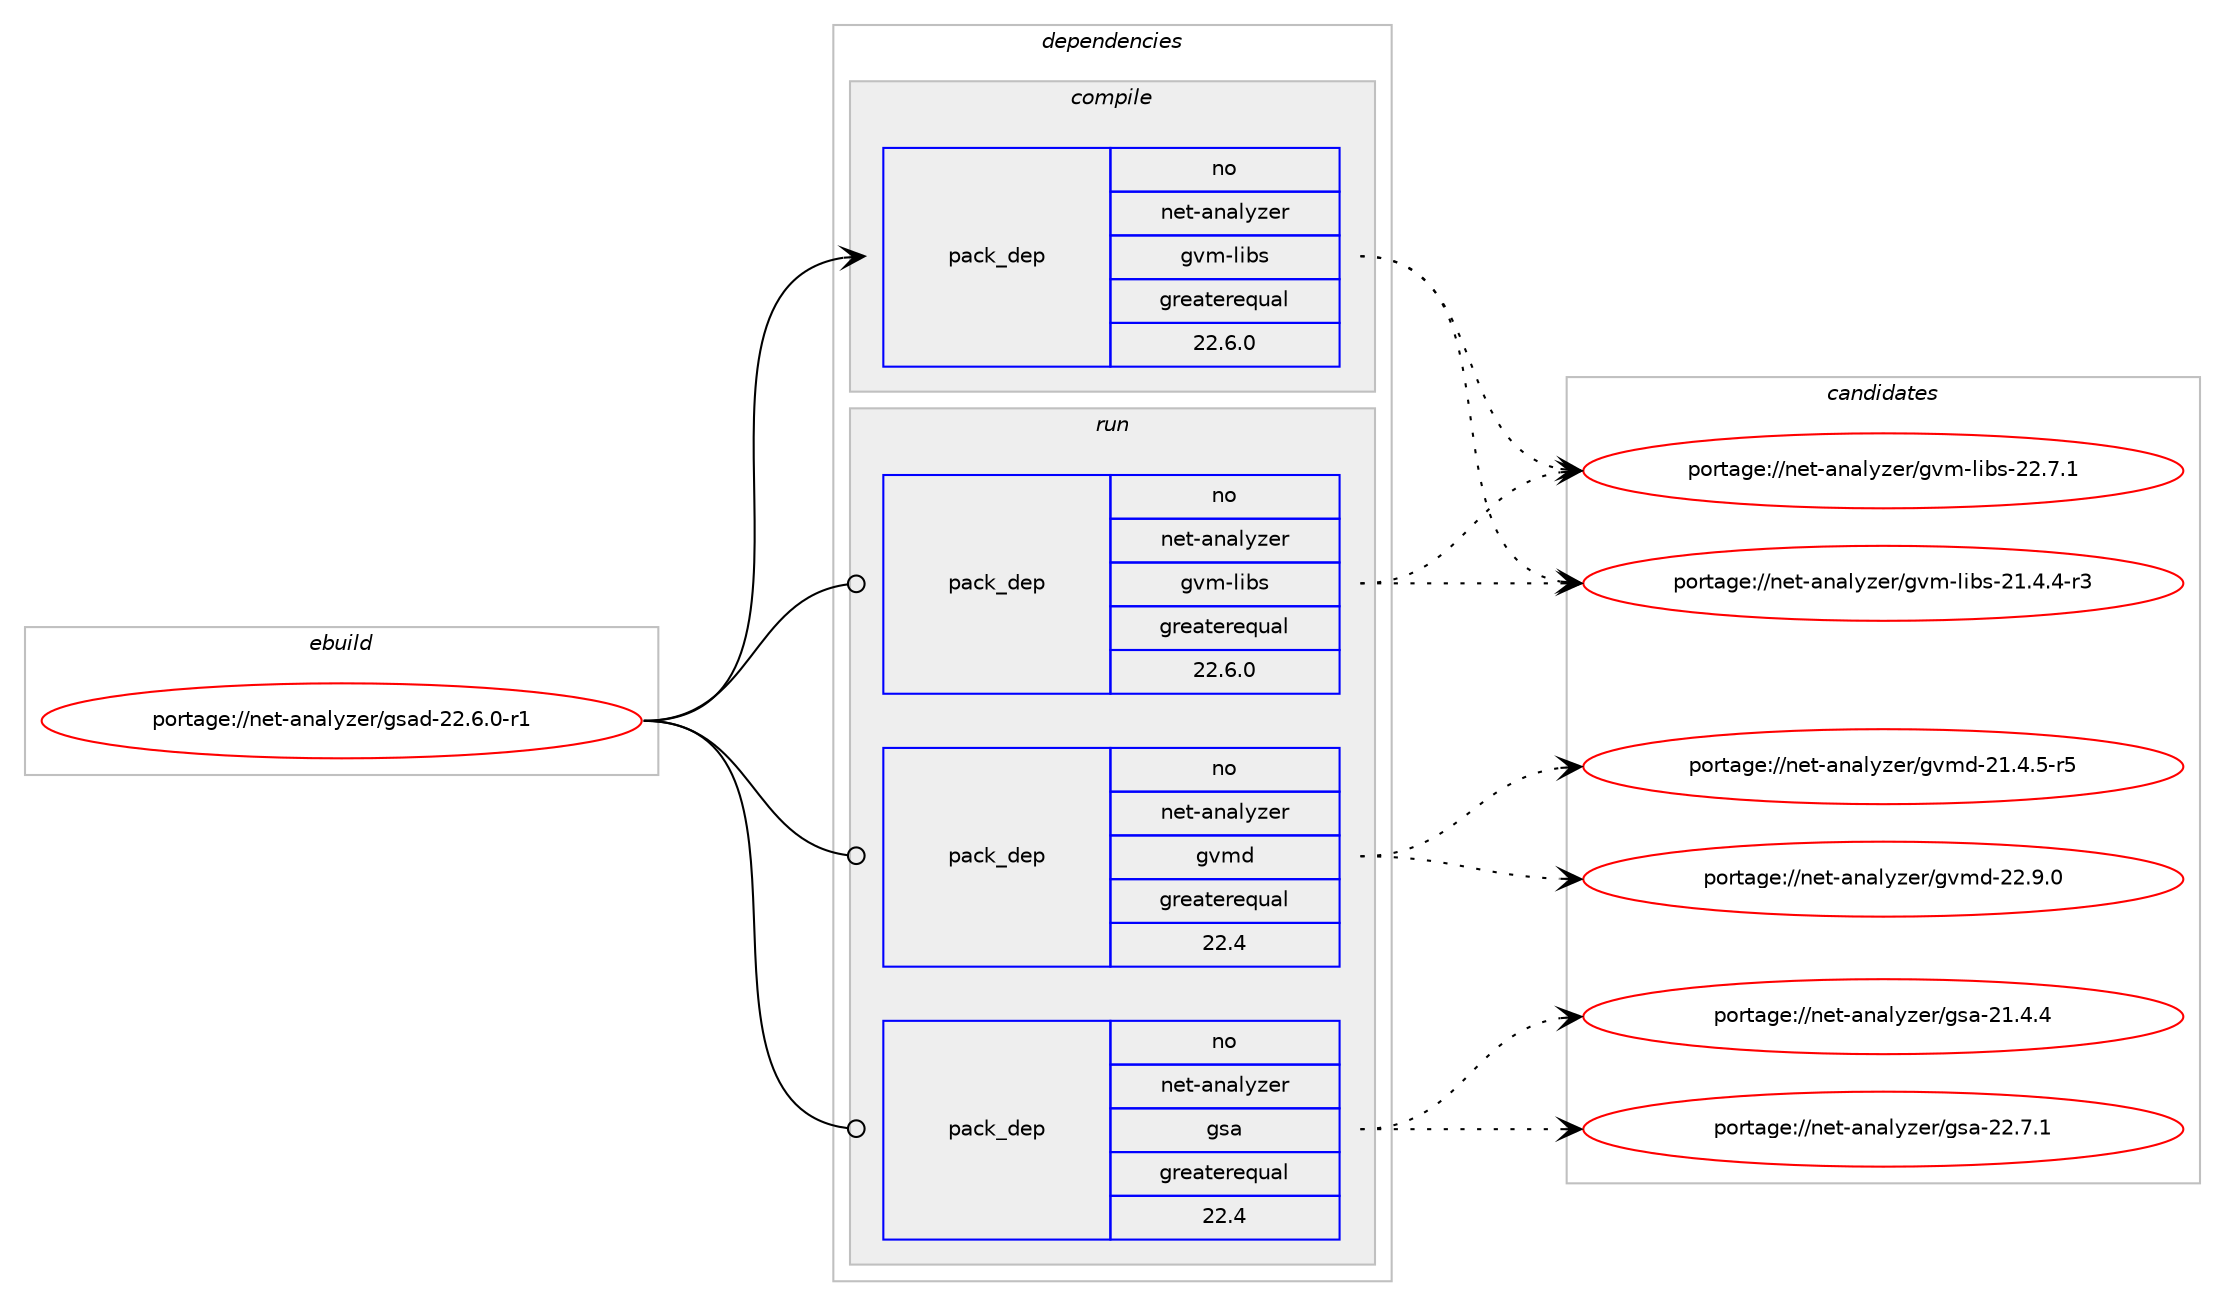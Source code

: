digraph prolog {

# *************
# Graph options
# *************

newrank=true;
concentrate=true;
compound=true;
graph [rankdir=LR,fontname=Helvetica,fontsize=10,ranksep=1.5];#, ranksep=2.5, nodesep=0.2];
edge  [arrowhead=vee];
node  [fontname=Helvetica,fontsize=10];

# **********
# The ebuild
# **********

subgraph cluster_leftcol {
color=gray;
rank=same;
label=<<i>ebuild</i>>;
id [label="portage://net-analyzer/gsad-22.6.0-r1", color=red, width=4, href="../net-analyzer/gsad-22.6.0-r1.svg"];
}

# ****************
# The dependencies
# ****************

subgraph cluster_midcol {
color=gray;
label=<<i>dependencies</i>>;
subgraph cluster_compile {
fillcolor="#eeeeee";
style=filled;
label=<<i>compile</i>>;
# *** BEGIN UNKNOWN DEPENDENCY TYPE (TODO) ***
# id -> package_dependency(portage://net-analyzer/gsad-22.6.0-r1,install,no,acct-user,gvm,none,[,,],[],[])
# *** END UNKNOWN DEPENDENCY TYPE (TODO) ***

# *** BEGIN UNKNOWN DEPENDENCY TYPE (TODO) ***
# id -> package_dependency(portage://net-analyzer/gsad-22.6.0-r1,install,no,dev-libs,glib,none,[,,],[slot(2)],[])
# *** END UNKNOWN DEPENDENCY TYPE (TODO) ***

# *** BEGIN UNKNOWN DEPENDENCY TYPE (TODO) ***
# id -> package_dependency(portage://net-analyzer/gsad-22.6.0-r1,install,no,dev-libs,libgcrypt,none,[,,],[slot(0),equal],[])
# *** END UNKNOWN DEPENDENCY TYPE (TODO) ***

# *** BEGIN UNKNOWN DEPENDENCY TYPE (TODO) ***
# id -> package_dependency(portage://net-analyzer/gsad-22.6.0-r1,install,no,dev-libs,libxml2,none,[,,],[],[])
# *** END UNKNOWN DEPENDENCY TYPE (TODO) ***

# *** BEGIN UNKNOWN DEPENDENCY TYPE (TODO) ***
# id -> package_dependency(portage://net-analyzer/gsad-22.6.0-r1,install,no,dev-libs,libxslt,none,[,,],[],[])
# *** END UNKNOWN DEPENDENCY TYPE (TODO) ***

subgraph pack1 {
dependency1 [label=<<TABLE BORDER="0" CELLBORDER="1" CELLSPACING="0" CELLPADDING="4" WIDTH="220"><TR><TD ROWSPAN="6" CELLPADDING="30">pack_dep</TD></TR><TR><TD WIDTH="110">no</TD></TR><TR><TD>net-analyzer</TD></TR><TR><TD>gvm-libs</TD></TR><TR><TD>greaterequal</TD></TR><TR><TD>22.6.0</TD></TR></TABLE>>, shape=none, color=blue];
}
id:e -> dependency1:w [weight=20,style="solid",arrowhead="vee"];
# *** BEGIN UNKNOWN DEPENDENCY TYPE (TODO) ***
# id -> package_dependency(portage://net-analyzer/gsad-22.6.0-r1,install,no,net-libs,gnutls,none,[,,],any_same_slot,[])
# *** END UNKNOWN DEPENDENCY TYPE (TODO) ***

# *** BEGIN UNKNOWN DEPENDENCY TYPE (TODO) ***
# id -> package_dependency(portage://net-analyzer/gsad-22.6.0-r1,install,no,net-libs,libmicrohttpd,none,[,,],any_same_slot,[])
# *** END UNKNOWN DEPENDENCY TYPE (TODO) ***

}
subgraph cluster_compileandrun {
fillcolor="#eeeeee";
style=filled;
label=<<i>compile and run</i>>;
}
subgraph cluster_run {
fillcolor="#eeeeee";
style=filled;
label=<<i>run</i>>;
# *** BEGIN UNKNOWN DEPENDENCY TYPE (TODO) ***
# id -> package_dependency(portage://net-analyzer/gsad-22.6.0-r1,run,no,acct-user,gvm,none,[,,],[],[])
# *** END UNKNOWN DEPENDENCY TYPE (TODO) ***

# *** BEGIN UNKNOWN DEPENDENCY TYPE (TODO) ***
# id -> package_dependency(portage://net-analyzer/gsad-22.6.0-r1,run,no,dev-libs,glib,none,[,,],[slot(2)],[])
# *** END UNKNOWN DEPENDENCY TYPE (TODO) ***

# *** BEGIN UNKNOWN DEPENDENCY TYPE (TODO) ***
# id -> package_dependency(portage://net-analyzer/gsad-22.6.0-r1,run,no,dev-libs,libgcrypt,none,[,,],[slot(0),equal],[])
# *** END UNKNOWN DEPENDENCY TYPE (TODO) ***

# *** BEGIN UNKNOWN DEPENDENCY TYPE (TODO) ***
# id -> package_dependency(portage://net-analyzer/gsad-22.6.0-r1,run,no,dev-libs,libxml2,none,[,,],[],[])
# *** END UNKNOWN DEPENDENCY TYPE (TODO) ***

# *** BEGIN UNKNOWN DEPENDENCY TYPE (TODO) ***
# id -> package_dependency(portage://net-analyzer/gsad-22.6.0-r1,run,no,dev-libs,libxslt,none,[,,],[],[])
# *** END UNKNOWN DEPENDENCY TYPE (TODO) ***

subgraph pack2 {
dependency2 [label=<<TABLE BORDER="0" CELLBORDER="1" CELLSPACING="0" CELLPADDING="4" WIDTH="220"><TR><TD ROWSPAN="6" CELLPADDING="30">pack_dep</TD></TR><TR><TD WIDTH="110">no</TD></TR><TR><TD>net-analyzer</TD></TR><TR><TD>gsa</TD></TR><TR><TD>greaterequal</TD></TR><TR><TD>22.4</TD></TR></TABLE>>, shape=none, color=blue];
}
id:e -> dependency2:w [weight=20,style="solid",arrowhead="odot"];
subgraph pack3 {
dependency3 [label=<<TABLE BORDER="0" CELLBORDER="1" CELLSPACING="0" CELLPADDING="4" WIDTH="220"><TR><TD ROWSPAN="6" CELLPADDING="30">pack_dep</TD></TR><TR><TD WIDTH="110">no</TD></TR><TR><TD>net-analyzer</TD></TR><TR><TD>gvm-libs</TD></TR><TR><TD>greaterequal</TD></TR><TR><TD>22.6.0</TD></TR></TABLE>>, shape=none, color=blue];
}
id:e -> dependency3:w [weight=20,style="solid",arrowhead="odot"];
subgraph pack4 {
dependency4 [label=<<TABLE BORDER="0" CELLBORDER="1" CELLSPACING="0" CELLPADDING="4" WIDTH="220"><TR><TD ROWSPAN="6" CELLPADDING="30">pack_dep</TD></TR><TR><TD WIDTH="110">no</TD></TR><TR><TD>net-analyzer</TD></TR><TR><TD>gvmd</TD></TR><TR><TD>greaterequal</TD></TR><TR><TD>22.4</TD></TR></TABLE>>, shape=none, color=blue];
}
id:e -> dependency4:w [weight=20,style="solid",arrowhead="odot"];
# *** BEGIN UNKNOWN DEPENDENCY TYPE (TODO) ***
# id -> package_dependency(portage://net-analyzer/gsad-22.6.0-r1,run,no,net-analyzer,ospd-openvas,none,[,,],[],[])
# *** END UNKNOWN DEPENDENCY TYPE (TODO) ***

# *** BEGIN UNKNOWN DEPENDENCY TYPE (TODO) ***
# id -> package_dependency(portage://net-analyzer/gsad-22.6.0-r1,run,no,net-libs,gnutls,none,[,,],any_same_slot,[])
# *** END UNKNOWN DEPENDENCY TYPE (TODO) ***

# *** BEGIN UNKNOWN DEPENDENCY TYPE (TODO) ***
# id -> package_dependency(portage://net-analyzer/gsad-22.6.0-r1,run,no,net-libs,libmicrohttpd,none,[,,],any_same_slot,[])
# *** END UNKNOWN DEPENDENCY TYPE (TODO) ***

}
}

# **************
# The candidates
# **************

subgraph cluster_choices {
rank=same;
color=gray;
label=<<i>candidates</i>>;

subgraph choice1 {
color=black;
nodesep=1;
choice110101116459711097108121122101114471031181094510810598115455049465246524511451 [label="portage://net-analyzer/gvm-libs-21.4.4-r3", color=red, width=4,href="../net-analyzer/gvm-libs-21.4.4-r3.svg"];
choice11010111645971109710812112210111447103118109451081059811545505046554649 [label="portage://net-analyzer/gvm-libs-22.7.1", color=red, width=4,href="../net-analyzer/gvm-libs-22.7.1.svg"];
dependency1:e -> choice110101116459711097108121122101114471031181094510810598115455049465246524511451:w [style=dotted,weight="100"];
dependency1:e -> choice11010111645971109710812112210111447103118109451081059811545505046554649:w [style=dotted,weight="100"];
}
subgraph choice2 {
color=black;
nodesep=1;
choice110101116459711097108121122101114471031159745504946524652 [label="portage://net-analyzer/gsa-21.4.4", color=red, width=4,href="../net-analyzer/gsa-21.4.4.svg"];
choice110101116459711097108121122101114471031159745505046554649 [label="portage://net-analyzer/gsa-22.7.1", color=red, width=4,href="../net-analyzer/gsa-22.7.1.svg"];
dependency2:e -> choice110101116459711097108121122101114471031159745504946524652:w [style=dotted,weight="100"];
dependency2:e -> choice110101116459711097108121122101114471031159745505046554649:w [style=dotted,weight="100"];
}
subgraph choice3 {
color=black;
nodesep=1;
choice110101116459711097108121122101114471031181094510810598115455049465246524511451 [label="portage://net-analyzer/gvm-libs-21.4.4-r3", color=red, width=4,href="../net-analyzer/gvm-libs-21.4.4-r3.svg"];
choice11010111645971109710812112210111447103118109451081059811545505046554649 [label="portage://net-analyzer/gvm-libs-22.7.1", color=red, width=4,href="../net-analyzer/gvm-libs-22.7.1.svg"];
dependency3:e -> choice110101116459711097108121122101114471031181094510810598115455049465246524511451:w [style=dotted,weight="100"];
dependency3:e -> choice11010111645971109710812112210111447103118109451081059811545505046554649:w [style=dotted,weight="100"];
}
subgraph choice4 {
color=black;
nodesep=1;
choice11010111645971109710812112210111447103118109100455049465246534511453 [label="portage://net-analyzer/gvmd-21.4.5-r5", color=red, width=4,href="../net-analyzer/gvmd-21.4.5-r5.svg"];
choice1101011164597110971081211221011144710311810910045505046574648 [label="portage://net-analyzer/gvmd-22.9.0", color=red, width=4,href="../net-analyzer/gvmd-22.9.0.svg"];
dependency4:e -> choice11010111645971109710812112210111447103118109100455049465246534511453:w [style=dotted,weight="100"];
dependency4:e -> choice1101011164597110971081211221011144710311810910045505046574648:w [style=dotted,weight="100"];
}
}

}
